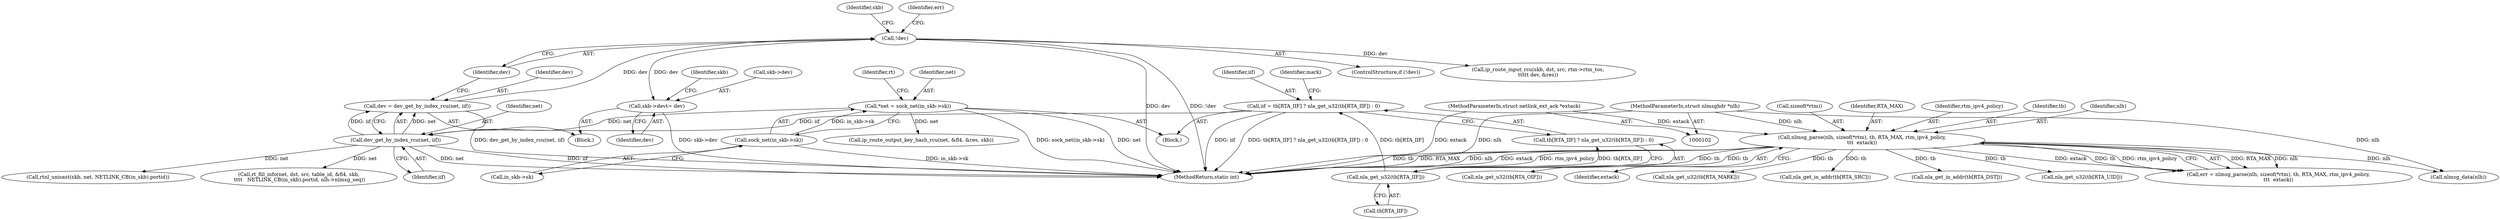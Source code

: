 digraph "0_linux_bc3aae2bbac46dd894c89db5d5e98f7f0ef9e205@pointer" {
"1000335" [label="(Call,skb->dev\t= dev)"];
"1000321" [label="(Call,!dev)"];
"1000315" [label="(Call,dev = dev_get_by_index_rcu(net, iif))"];
"1000317" [label="(Call,dev_get_by_index_rcu(net, iif))"];
"1000108" [label="(Call,*net = sock_net(in_skb->sk))"];
"1000110" [label="(Call,sock_net(in_skb->sk))"];
"1000199" [label="(Call,iif = tb[RTA_IIF] ? nla_get_u32(tb[RTA_IIF]) : 0)"];
"1000205" [label="(Call,nla_get_u32(tb[RTA_IIF]))"];
"1000141" [label="(Call,nlmsg_parse(nlh, sizeof(*rtm), tb, RTA_MAX, rtm_ipv4_policy,\n\t\t\t  extack))"];
"1000104" [label="(MethodParameterIn,struct nlmsghdr *nlh)"];
"1000105" [label="(MethodParameterIn,struct netlink_ext_ack *extack)"];
"1000200" [label="(Identifier,iif)"];
"1000317" [label="(Call,dev_get_by_index_rcu(net, iif))"];
"1000205" [label="(Call,nla_get_u32(tb[RTA_IIF]))"];
"1000104" [label="(MethodParameterIn,struct nlmsghdr *nlh)"];
"1000105" [label="(MethodParameterIn,struct netlink_ext_ack *extack)"];
"1000194" [label="(Call,nla_get_in_addr(tb[RTA_DST]))"];
"1000342" [label="(Identifier,skb)"];
"1000339" [label="(Identifier,dev)"];
"1000322" [label="(Identifier,dev)"];
"1000143" [label="(Call,sizeof(*rtm))"];
"1000229" [label="(Call,nla_get_u32(tb[RTA_UID]))"];
"1000119" [label="(Identifier,rt)"];
"1000319" [label="(Identifier,iif)"];
"1000383" [label="(Call,ip_route_output_key_hash_rcu(net, &fl4, &res, skb))"];
"1000331" [label="(Identifier,skb)"];
"1000201" [label="(Call,tb[RTA_IIF] ? nla_get_u32(tb[RTA_IIF]) : 0)"];
"1000508" [label="(MethodReturn,static int)"];
"1000147" [label="(Identifier,RTA_MAX)"];
"1000148" [label="(Identifier,rtm_ipv4_policy)"];
"1000110" [label="(Call,sock_net(in_skb->sk))"];
"1000313" [label="(Block,)"];
"1000318" [label="(Identifier,net)"];
"1000111" [label="(Call,in_skb->sk)"];
"1000336" [label="(Call,skb->dev)"];
"1000108" [label="(Call,*net = sock_net(in_skb->sk))"];
"1000146" [label="(Identifier,tb)"];
"1000106" [label="(Block,)"];
"1000139" [label="(Call,err = nlmsg_parse(nlh, sizeof(*rtm), tb, RTA_MAX, rtm_ipv4_policy,\n\t\t\t  extack))"];
"1000157" [label="(Call,nlmsg_data(nlh))"];
"1000325" [label="(Identifier,err)"];
"1000315" [label="(Call,dev = dev_get_by_index_rcu(net, iif))"];
"1000295" [label="(Call,nla_get_u32(tb[RTA_OIF]))"];
"1000320" [label="(ControlStructure,if (!dev))"];
"1000142" [label="(Identifier,nlh)"];
"1000316" [label="(Identifier,dev)"];
"1000199" [label="(Call,iif = tb[RTA_IIF] ? nla_get_u32(tb[RTA_IIF]) : 0)"];
"1000149" [label="(Identifier,extack)"];
"1000493" [label="(Call,rtnl_unicast(skb, net, NETLINK_CB(in_skb).portid))"];
"1000470" [label="(Call,rt_fill_info(net, dst, src, table_id, &fl4, skb,\n \t\t\t\t   NETLINK_CB(in_skb).portid, nlh->nlmsg_seq))"];
"1000335" [label="(Call,skb->dev\t= dev)"];
"1000216" [label="(Call,nla_get_u32(tb[RTA_MARK]))"];
"1000347" [label="(Call,ip_route_input_rcu(skb, dst, src, rtm->rtm_tos,\n\t\t\t\t\t dev, &res))"];
"1000321" [label="(Call,!dev)"];
"1000141" [label="(Call,nlmsg_parse(nlh, sizeof(*rtm), tb, RTA_MAX, rtm_ipv4_policy,\n\t\t\t  extack))"];
"1000206" [label="(Call,tb[RTA_IIF])"];
"1000109" [label="(Identifier,net)"];
"1000183" [label="(Call,nla_get_in_addr(tb[RTA_SRC]))"];
"1000211" [label="(Identifier,mark)"];
"1000335" -> "1000313"  [label="AST: "];
"1000335" -> "1000339"  [label="CFG: "];
"1000336" -> "1000335"  [label="AST: "];
"1000339" -> "1000335"  [label="AST: "];
"1000342" -> "1000335"  [label="CFG: "];
"1000335" -> "1000508"  [label="DDG: skb->dev"];
"1000321" -> "1000335"  [label="DDG: dev"];
"1000321" -> "1000320"  [label="AST: "];
"1000321" -> "1000322"  [label="CFG: "];
"1000322" -> "1000321"  [label="AST: "];
"1000325" -> "1000321"  [label="CFG: "];
"1000331" -> "1000321"  [label="CFG: "];
"1000321" -> "1000508"  [label="DDG: dev"];
"1000321" -> "1000508"  [label="DDG: !dev"];
"1000315" -> "1000321"  [label="DDG: dev"];
"1000321" -> "1000347"  [label="DDG: dev"];
"1000315" -> "1000313"  [label="AST: "];
"1000315" -> "1000317"  [label="CFG: "];
"1000316" -> "1000315"  [label="AST: "];
"1000317" -> "1000315"  [label="AST: "];
"1000322" -> "1000315"  [label="CFG: "];
"1000315" -> "1000508"  [label="DDG: dev_get_by_index_rcu(net, iif)"];
"1000317" -> "1000315"  [label="DDG: net"];
"1000317" -> "1000315"  [label="DDG: iif"];
"1000317" -> "1000319"  [label="CFG: "];
"1000318" -> "1000317"  [label="AST: "];
"1000319" -> "1000317"  [label="AST: "];
"1000317" -> "1000508"  [label="DDG: net"];
"1000317" -> "1000508"  [label="DDG: iif"];
"1000108" -> "1000317"  [label="DDG: net"];
"1000199" -> "1000317"  [label="DDG: iif"];
"1000317" -> "1000470"  [label="DDG: net"];
"1000317" -> "1000493"  [label="DDG: net"];
"1000108" -> "1000106"  [label="AST: "];
"1000108" -> "1000110"  [label="CFG: "];
"1000109" -> "1000108"  [label="AST: "];
"1000110" -> "1000108"  [label="AST: "];
"1000119" -> "1000108"  [label="CFG: "];
"1000108" -> "1000508"  [label="DDG: sock_net(in_skb->sk)"];
"1000108" -> "1000508"  [label="DDG: net"];
"1000110" -> "1000108"  [label="DDG: in_skb->sk"];
"1000108" -> "1000383"  [label="DDG: net"];
"1000110" -> "1000111"  [label="CFG: "];
"1000111" -> "1000110"  [label="AST: "];
"1000110" -> "1000508"  [label="DDG: in_skb->sk"];
"1000199" -> "1000106"  [label="AST: "];
"1000199" -> "1000201"  [label="CFG: "];
"1000200" -> "1000199"  [label="AST: "];
"1000201" -> "1000199"  [label="AST: "];
"1000211" -> "1000199"  [label="CFG: "];
"1000199" -> "1000508"  [label="DDG: tb[RTA_IIF] ? nla_get_u32(tb[RTA_IIF]) : 0"];
"1000199" -> "1000508"  [label="DDG: iif"];
"1000205" -> "1000199"  [label="DDG: tb[RTA_IIF]"];
"1000205" -> "1000201"  [label="AST: "];
"1000205" -> "1000206"  [label="CFG: "];
"1000206" -> "1000205"  [label="AST: "];
"1000201" -> "1000205"  [label="CFG: "];
"1000205" -> "1000201"  [label="DDG: tb[RTA_IIF]"];
"1000141" -> "1000205"  [label="DDG: tb"];
"1000141" -> "1000139"  [label="AST: "];
"1000141" -> "1000149"  [label="CFG: "];
"1000142" -> "1000141"  [label="AST: "];
"1000143" -> "1000141"  [label="AST: "];
"1000146" -> "1000141"  [label="AST: "];
"1000147" -> "1000141"  [label="AST: "];
"1000148" -> "1000141"  [label="AST: "];
"1000149" -> "1000141"  [label="AST: "];
"1000139" -> "1000141"  [label="CFG: "];
"1000141" -> "1000508"  [label="DDG: nlh"];
"1000141" -> "1000508"  [label="DDG: extack"];
"1000141" -> "1000508"  [label="DDG: rtm_ipv4_policy"];
"1000141" -> "1000508"  [label="DDG: tb"];
"1000141" -> "1000508"  [label="DDG: RTA_MAX"];
"1000141" -> "1000139"  [label="DDG: RTA_MAX"];
"1000141" -> "1000139"  [label="DDG: nlh"];
"1000141" -> "1000139"  [label="DDG: extack"];
"1000141" -> "1000139"  [label="DDG: tb"];
"1000141" -> "1000139"  [label="DDG: rtm_ipv4_policy"];
"1000104" -> "1000141"  [label="DDG: nlh"];
"1000105" -> "1000141"  [label="DDG: extack"];
"1000141" -> "1000157"  [label="DDG: nlh"];
"1000141" -> "1000183"  [label="DDG: tb"];
"1000141" -> "1000194"  [label="DDG: tb"];
"1000141" -> "1000216"  [label="DDG: tb"];
"1000141" -> "1000229"  [label="DDG: tb"];
"1000141" -> "1000295"  [label="DDG: tb"];
"1000104" -> "1000102"  [label="AST: "];
"1000104" -> "1000508"  [label="DDG: nlh"];
"1000104" -> "1000157"  [label="DDG: nlh"];
"1000105" -> "1000102"  [label="AST: "];
"1000105" -> "1000508"  [label="DDG: extack"];
}
